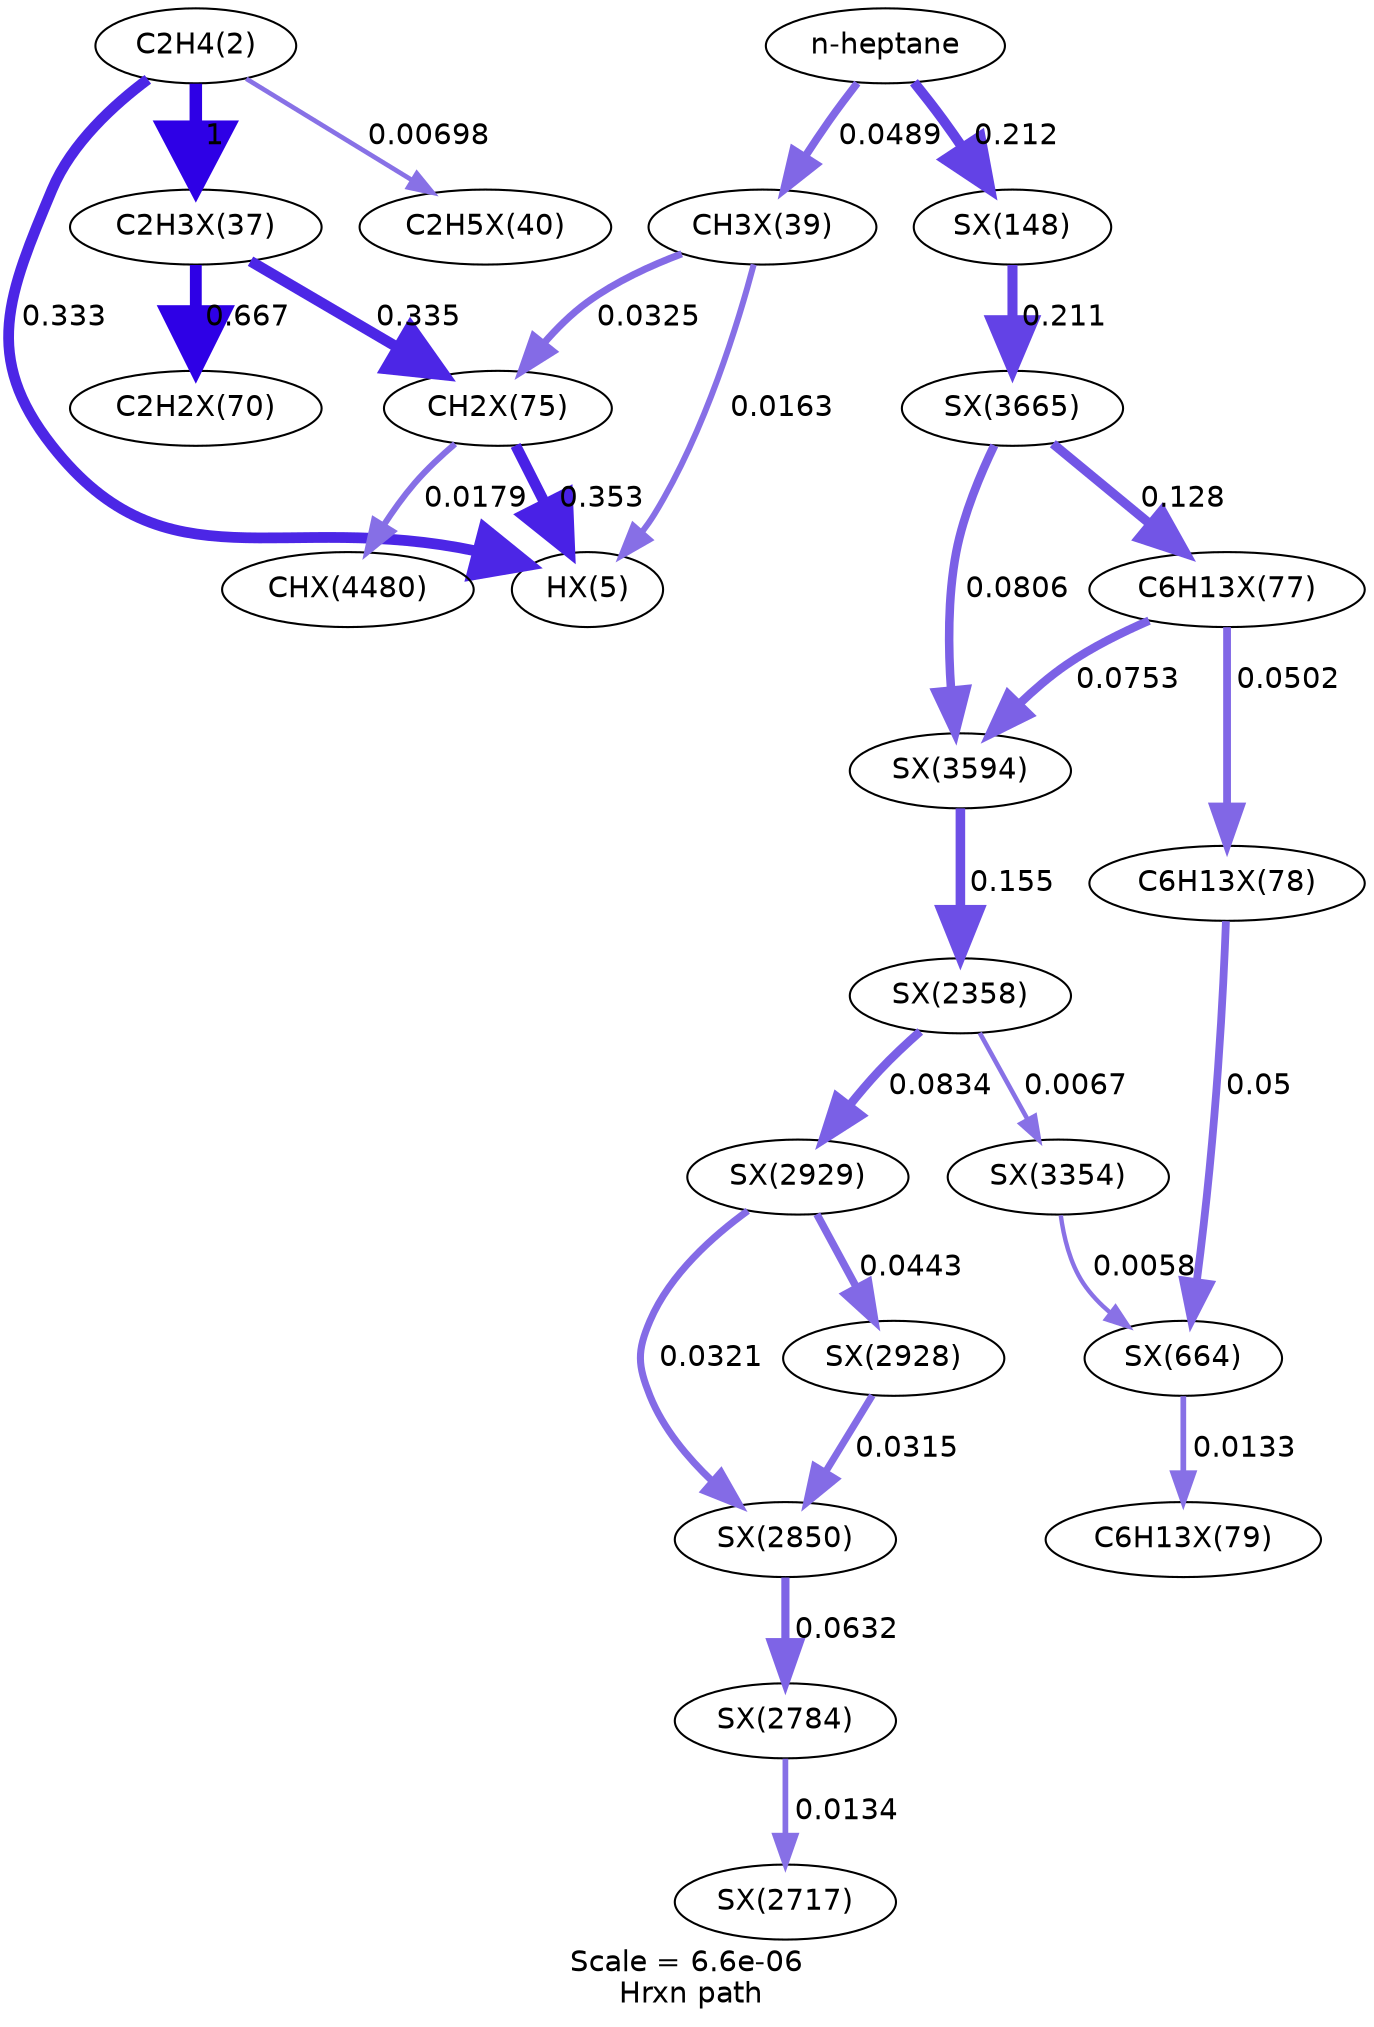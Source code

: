 digraph reaction_paths {
center=1;
s5 -> s22[fontname="Helvetica", style="setlinewidth(5.17)", arrowsize=2.59, color="0.7, 0.833, 0.9"
, label=" 0.333"];
s5 -> s23[fontname="Helvetica", style="setlinewidth(6)", arrowsize=3, color="0.7, 1.5, 0.9"
, label=" 1"];
s5 -> s25[fontname="Helvetica", style="setlinewidth(2.25)", arrowsize=1.13, color="0.7, 0.507, 0.9"
, label=" 0.00698"];
s24 -> s22[fontname="Helvetica", style="setlinewidth(2.89)", arrowsize=1.45, color="0.7, 0.516, 0.9"
, label=" 0.0163"];
s35 -> s22[fontname="Helvetica", style="setlinewidth(5.21)", arrowsize=2.61, color="0.7, 0.853, 0.9"
, label=" 0.353"];
s23 -> s32[fontname="Helvetica", style="setlinewidth(5.69)", arrowsize=2.85, color="0.7, 1.17, 0.9"
, label=" 0.667"];
s23 -> s35[fontname="Helvetica", style="setlinewidth(5.17)", arrowsize=2.59, color="0.7, 0.835, 0.9"
, label=" 0.335"];
s122 -> s118[fontname="Helvetica", style="setlinewidth(2.74)", arrowsize=1.37, color="0.7, 0.513, 0.9"
, label=" 0.0134"];
s124 -> s122[fontname="Helvetica", style="setlinewidth(3.92)", arrowsize=1.96, color="0.7, 0.563, 0.9"
, label=" 0.0632"];
s127 -> s124[fontname="Helvetica", style="setlinewidth(3.4)", arrowsize=1.7, color="0.7, 0.532, 0.9"
, label=" 0.0321"];
s126 -> s124[fontname="Helvetica", style="setlinewidth(3.39)", arrowsize=1.69, color="0.7, 0.531, 0.9"
, label=" 0.0315"];
s127 -> s126[fontname="Helvetica", style="setlinewidth(3.65)", arrowsize=1.82, color="0.7, 0.544, 0.9"
, label=" 0.0443"];
s116 -> s127[fontname="Helvetica", style="setlinewidth(4.12)", arrowsize=2.06, color="0.7, 0.583, 0.9"
, label=" 0.0834"];
s95 -> s39[fontname="Helvetica", style="setlinewidth(2.74)", arrowsize=1.37, color="0.7, 0.513, 0.9"
, label=" 0.0133"];
s38 -> s95[fontname="Helvetica", style="setlinewidth(3.74)", arrowsize=1.87, color="0.7, 0.55, 0.9"
, label=" 0.05"];
s140 -> s95[fontname="Helvetica", style="setlinewidth(2.11)", arrowsize=1.06, color="0.7, 0.506, 0.9"
, label=" 0.0058"];
s37 -> s38[fontname="Helvetica", style="setlinewidth(3.74)", arrowsize=1.87, color="0.7, 0.55, 0.9"
, label=" 0.0502"];
s116 -> s140[fontname="Helvetica", style="setlinewidth(2.22)", arrowsize=1.11, color="0.7, 0.507, 0.9"
, label=" 0.0067"];
s145 -> s116[fontname="Helvetica", style="setlinewidth(4.59)", arrowsize=2.3, color="0.7, 0.655, 0.9"
, label=" 0.155"];
s37 -> s145[fontname="Helvetica", style="setlinewidth(4.05)", arrowsize=2.02, color="0.7, 0.575, 0.9"
, label=" 0.0753"];
s147 -> s145[fontname="Helvetica", style="setlinewidth(4.1)", arrowsize=2.05, color="0.7, 0.581, 0.9"
, label=" 0.0806"];
s147 -> s37[fontname="Helvetica", style="setlinewidth(4.45)", arrowsize=2.22, color="0.7, 0.628, 0.9"
, label=" 0.128"];
s50 -> s147[fontname="Helvetica", style="setlinewidth(4.83)", arrowsize=2.41, color="0.7, 0.711, 0.9"
, label=" 0.211"];
s0 -> s50[fontname="Helvetica", style="setlinewidth(4.83)", arrowsize=2.41, color="0.7, 0.712, 0.9"
, label=" 0.212"];
s0 -> s24[fontname="Helvetica", style="setlinewidth(3.72)", arrowsize=1.86, color="0.7, 0.549, 0.9"
, label=" 0.0489"];
s24 -> s35[fontname="Helvetica", style="setlinewidth(3.41)", arrowsize=1.71, color="0.7, 0.533, 0.9"
, label=" 0.0325"];
s35 -> s153[fontname="Helvetica", style="setlinewidth(2.96)", arrowsize=1.48, color="0.7, 0.518, 0.9"
, label=" 0.0179"];
s0 [ fontname="Helvetica", label="n-heptane"];
s5 [ fontname="Helvetica", label="C2H4(2)"];
s22 [ fontname="Helvetica", label="HX(5)"];
s23 [ fontname="Helvetica", label="C2H3X(37)"];
s24 [ fontname="Helvetica", label="CH3X(39)"];
s25 [ fontname="Helvetica", label="C2H5X(40)"];
s32 [ fontname="Helvetica", label="C2H2X(70)"];
s35 [ fontname="Helvetica", label="CH2X(75)"];
s37 [ fontname="Helvetica", label="C6H13X(77)"];
s38 [ fontname="Helvetica", label="C6H13X(78)"];
s39 [ fontname="Helvetica", label="C6H13X(79)"];
s50 [ fontname="Helvetica", label="SX(148)"];
s95 [ fontname="Helvetica", label="SX(664)"];
s116 [ fontname="Helvetica", label="SX(2358)"];
s118 [ fontname="Helvetica", label="SX(2717)"];
s122 [ fontname="Helvetica", label="SX(2784)"];
s124 [ fontname="Helvetica", label="SX(2850)"];
s126 [ fontname="Helvetica", label="SX(2928)"];
s127 [ fontname="Helvetica", label="SX(2929)"];
s140 [ fontname="Helvetica", label="SX(3354)"];
s145 [ fontname="Helvetica", label="SX(3594)"];
s147 [ fontname="Helvetica", label="SX(3665)"];
s153 [ fontname="Helvetica", label="CHX(4480)"];
 label = "Scale = 6.6e-06\l Hrxn path";
 fontname = "Helvetica";
}
